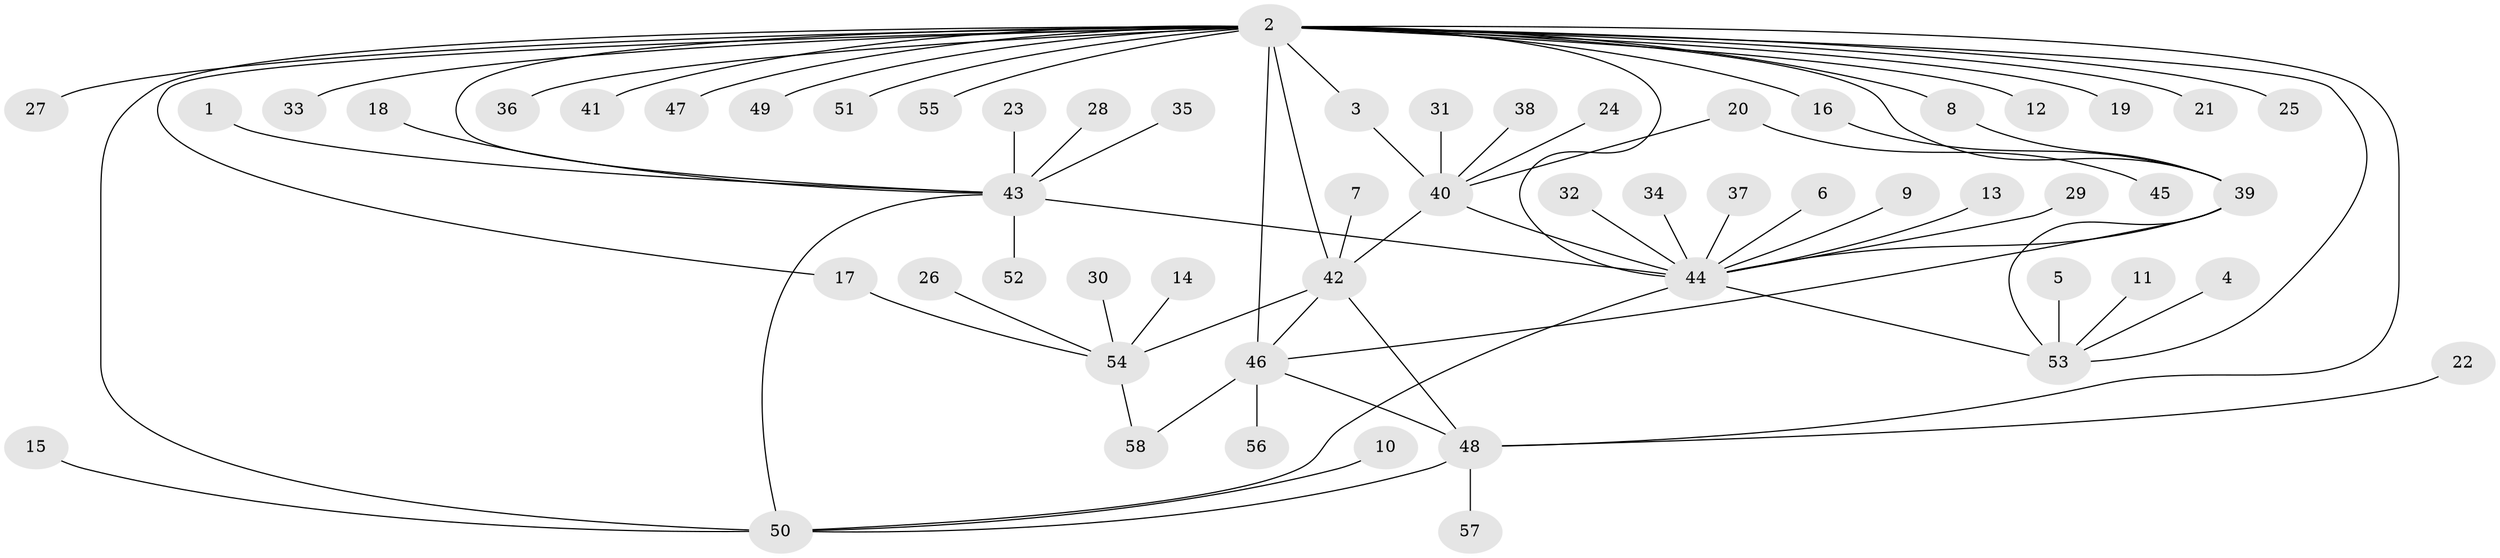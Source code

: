 // original degree distribution, {19: 0.008849557522123894, 12: 0.008849557522123894, 3: 0.10619469026548672, 7: 0.02654867256637168, 1: 0.5575221238938053, 5: 0.02654867256637168, 11: 0.008849557522123894, 2: 0.18584070796460178, 6: 0.017699115044247787, 10: 0.017699115044247787, 9: 0.008849557522123894, 4: 0.02654867256637168}
// Generated by graph-tools (version 1.1) at 2025/26/03/09/25 03:26:08]
// undirected, 58 vertices, 74 edges
graph export_dot {
graph [start="1"]
  node [color=gray90,style=filled];
  1;
  2;
  3;
  4;
  5;
  6;
  7;
  8;
  9;
  10;
  11;
  12;
  13;
  14;
  15;
  16;
  17;
  18;
  19;
  20;
  21;
  22;
  23;
  24;
  25;
  26;
  27;
  28;
  29;
  30;
  31;
  32;
  33;
  34;
  35;
  36;
  37;
  38;
  39;
  40;
  41;
  42;
  43;
  44;
  45;
  46;
  47;
  48;
  49;
  50;
  51;
  52;
  53;
  54;
  55;
  56;
  57;
  58;
  1 -- 43 [weight=1.0];
  2 -- 3 [weight=1.0];
  2 -- 8 [weight=1.0];
  2 -- 12 [weight=1.0];
  2 -- 16 [weight=1.0];
  2 -- 17 [weight=1.0];
  2 -- 19 [weight=1.0];
  2 -- 21 [weight=1.0];
  2 -- 25 [weight=1.0];
  2 -- 27 [weight=1.0];
  2 -- 33 [weight=1.0];
  2 -- 36 [weight=1.0];
  2 -- 39 [weight=1.0];
  2 -- 41 [weight=1.0];
  2 -- 42 [weight=1.0];
  2 -- 43 [weight=1.0];
  2 -- 44 [weight=1.0];
  2 -- 46 [weight=1.0];
  2 -- 47 [weight=1.0];
  2 -- 48 [weight=2.0];
  2 -- 49 [weight=1.0];
  2 -- 50 [weight=2.0];
  2 -- 51 [weight=1.0];
  2 -- 53 [weight=1.0];
  2 -- 55 [weight=1.0];
  3 -- 40 [weight=1.0];
  4 -- 53 [weight=1.0];
  5 -- 53 [weight=1.0];
  6 -- 44 [weight=1.0];
  7 -- 42 [weight=1.0];
  8 -- 39 [weight=1.0];
  9 -- 44 [weight=1.0];
  10 -- 50 [weight=1.0];
  11 -- 53 [weight=1.0];
  13 -- 44 [weight=1.0];
  14 -- 54 [weight=1.0];
  15 -- 50 [weight=1.0];
  16 -- 39 [weight=1.0];
  17 -- 54 [weight=1.0];
  18 -- 43 [weight=1.0];
  20 -- 40 [weight=1.0];
  20 -- 45 [weight=1.0];
  22 -- 48 [weight=1.0];
  23 -- 43 [weight=1.0];
  24 -- 40 [weight=1.0];
  26 -- 54 [weight=1.0];
  28 -- 43 [weight=1.0];
  29 -- 44 [weight=1.0];
  30 -- 54 [weight=1.0];
  31 -- 40 [weight=1.0];
  32 -- 44 [weight=1.0];
  34 -- 44 [weight=1.0];
  35 -- 43 [weight=1.0];
  37 -- 44 [weight=1.0];
  38 -- 40 [weight=1.0];
  39 -- 44 [weight=1.0];
  39 -- 46 [weight=1.0];
  39 -- 53 [weight=1.0];
  40 -- 42 [weight=1.0];
  40 -- 44 [weight=3.0];
  42 -- 46 [weight=1.0];
  42 -- 48 [weight=1.0];
  42 -- 54 [weight=1.0];
  43 -- 44 [weight=1.0];
  43 -- 50 [weight=1.0];
  43 -- 52 [weight=1.0];
  44 -- 50 [weight=1.0];
  44 -- 53 [weight=2.0];
  46 -- 48 [weight=2.0];
  46 -- 56 [weight=1.0];
  46 -- 58 [weight=1.0];
  48 -- 50 [weight=1.0];
  48 -- 57 [weight=1.0];
  54 -- 58 [weight=1.0];
}
